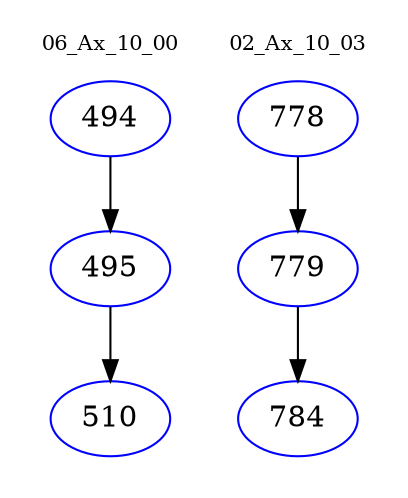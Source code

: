 digraph{
subgraph cluster_0 {
color = white
label = "06_Ax_10_00";
fontsize=10;
T0_494 [label="494", color="blue"]
T0_494 -> T0_495 [color="black"]
T0_495 [label="495", color="blue"]
T0_495 -> T0_510 [color="black"]
T0_510 [label="510", color="blue"]
}
subgraph cluster_1 {
color = white
label = "02_Ax_10_03";
fontsize=10;
T1_778 [label="778", color="blue"]
T1_778 -> T1_779 [color="black"]
T1_779 [label="779", color="blue"]
T1_779 -> T1_784 [color="black"]
T1_784 [label="784", color="blue"]
}
}
